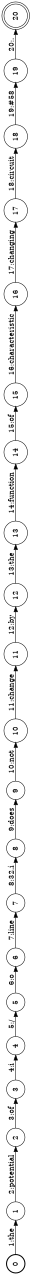 digraph FST {
rankdir = LR;
size = "8.5,11";
label = "";
center = 1;
orientation = Landscape;
ranksep = "0.4";
nodesep = "0.25";
0 [label = "0", shape = circle, style = bold, fontsize = 14]
	0 -> 1 [label = "1:the", fontsize = 14];
1 [label = "1", shape = circle, style = solid, fontsize = 14]
	1 -> 2 [label = "2:potential", fontsize = 14];
2 [label = "2", shape = circle, style = solid, fontsize = 14]
	2 -> 3 [label = "3:of", fontsize = 14];
3 [label = "3", shape = circle, style = solid, fontsize = 14]
	3 -> 4 [label = "4:i", fontsize = 14];
4 [label = "4", shape = circle, style = solid, fontsize = 14]
	4 -> 5 [label = "5:/", fontsize = 14];
5 [label = "5", shape = circle, style = solid, fontsize = 14]
	5 -> 6 [label = "6:o", fontsize = 14];
6 [label = "6", shape = circle, style = solid, fontsize = 14]
	6 -> 7 [label = "7:line", fontsize = 14];
7 [label = "7", shape = circle, style = solid, fontsize = 14]
	7 -> 8 [label = "8:32.i", fontsize = 14];
8 [label = "8", shape = circle, style = solid, fontsize = 14]
	8 -> 9 [label = "9:does", fontsize = 14];
9 [label = "9", shape = circle, style = solid, fontsize = 14]
	9 -> 10 [label = "10:not", fontsize = 14];
10 [label = "10", shape = circle, style = solid, fontsize = 14]
	10 -> 11 [label = "11:change", fontsize = 14];
11 [label = "11", shape = circle, style = solid, fontsize = 14]
	11 -> 12 [label = "12:by", fontsize = 14];
12 [label = "12", shape = circle, style = solid, fontsize = 14]
	12 -> 13 [label = "13:the", fontsize = 14];
13 [label = "13", shape = circle, style = solid, fontsize = 14]
	13 -> 14 [label = "14:function", fontsize = 14];
14 [label = "14", shape = circle, style = solid, fontsize = 14]
	14 -> 15 [label = "15:of", fontsize = 14];
15 [label = "15", shape = circle, style = solid, fontsize = 14]
	15 -> 16 [label = "16:characteristic", fontsize = 14];
16 [label = "16", shape = circle, style = solid, fontsize = 14]
	16 -> 17 [label = "17:changing", fontsize = 14];
17 [label = "17", shape = circle, style = solid, fontsize = 14]
	17 -> 18 [label = "18:circuit", fontsize = 14];
18 [label = "18", shape = circle, style = solid, fontsize = 14]
	18 -> 19 [label = "19:#58", fontsize = 14];
19 [label = "19", shape = circle, style = solid, fontsize = 14]
	19 -> 20 [label = "20:.", fontsize = 14];
20 [label = "20", shape = doublecircle, style = solid, fontsize = 14]
}
